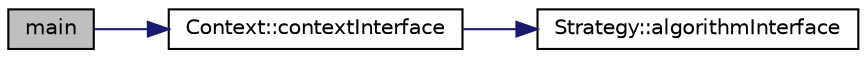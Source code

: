 digraph "main"
{
 // INTERACTIVE_SVG=YES
 // LATEX_PDF_SIZE
  bgcolor="transparent";
  edge [fontname="Helvetica",fontsize="10",labelfontname="Helvetica",labelfontsize="10"];
  node [fontname="Helvetica",fontsize="10",shape=record];
  rankdir="LR";
  Node1 [label="main",height=0.2,width=0.4,color="black", fillcolor="grey75", style="filled", fontcolor="black",tooltip=" "];
  Node1 -> Node2 [color="midnightblue",fontsize="10",style="solid",fontname="Helvetica"];
  Node2 [label="Context::contextInterface",height=0.2,width=0.4,color="black",URL="$d2/d00/classContext_a98a0453967340ac5d6d55b60e67d7ead.html#a98a0453967340ac5d6d55b60e67d7ead",tooltip=" "];
  Node2 -> Node3 [color="midnightblue",fontsize="10",style="solid",fontname="Helvetica"];
  Node3 [label="Strategy::algorithmInterface",height=0.2,width=0.4,color="black",URL="$d2/df2/classStrategy_a926db536f3ac2c8314612cab0f994d7d.html#a926db536f3ac2c8314612cab0f994d7d",tooltip=" "];
}
